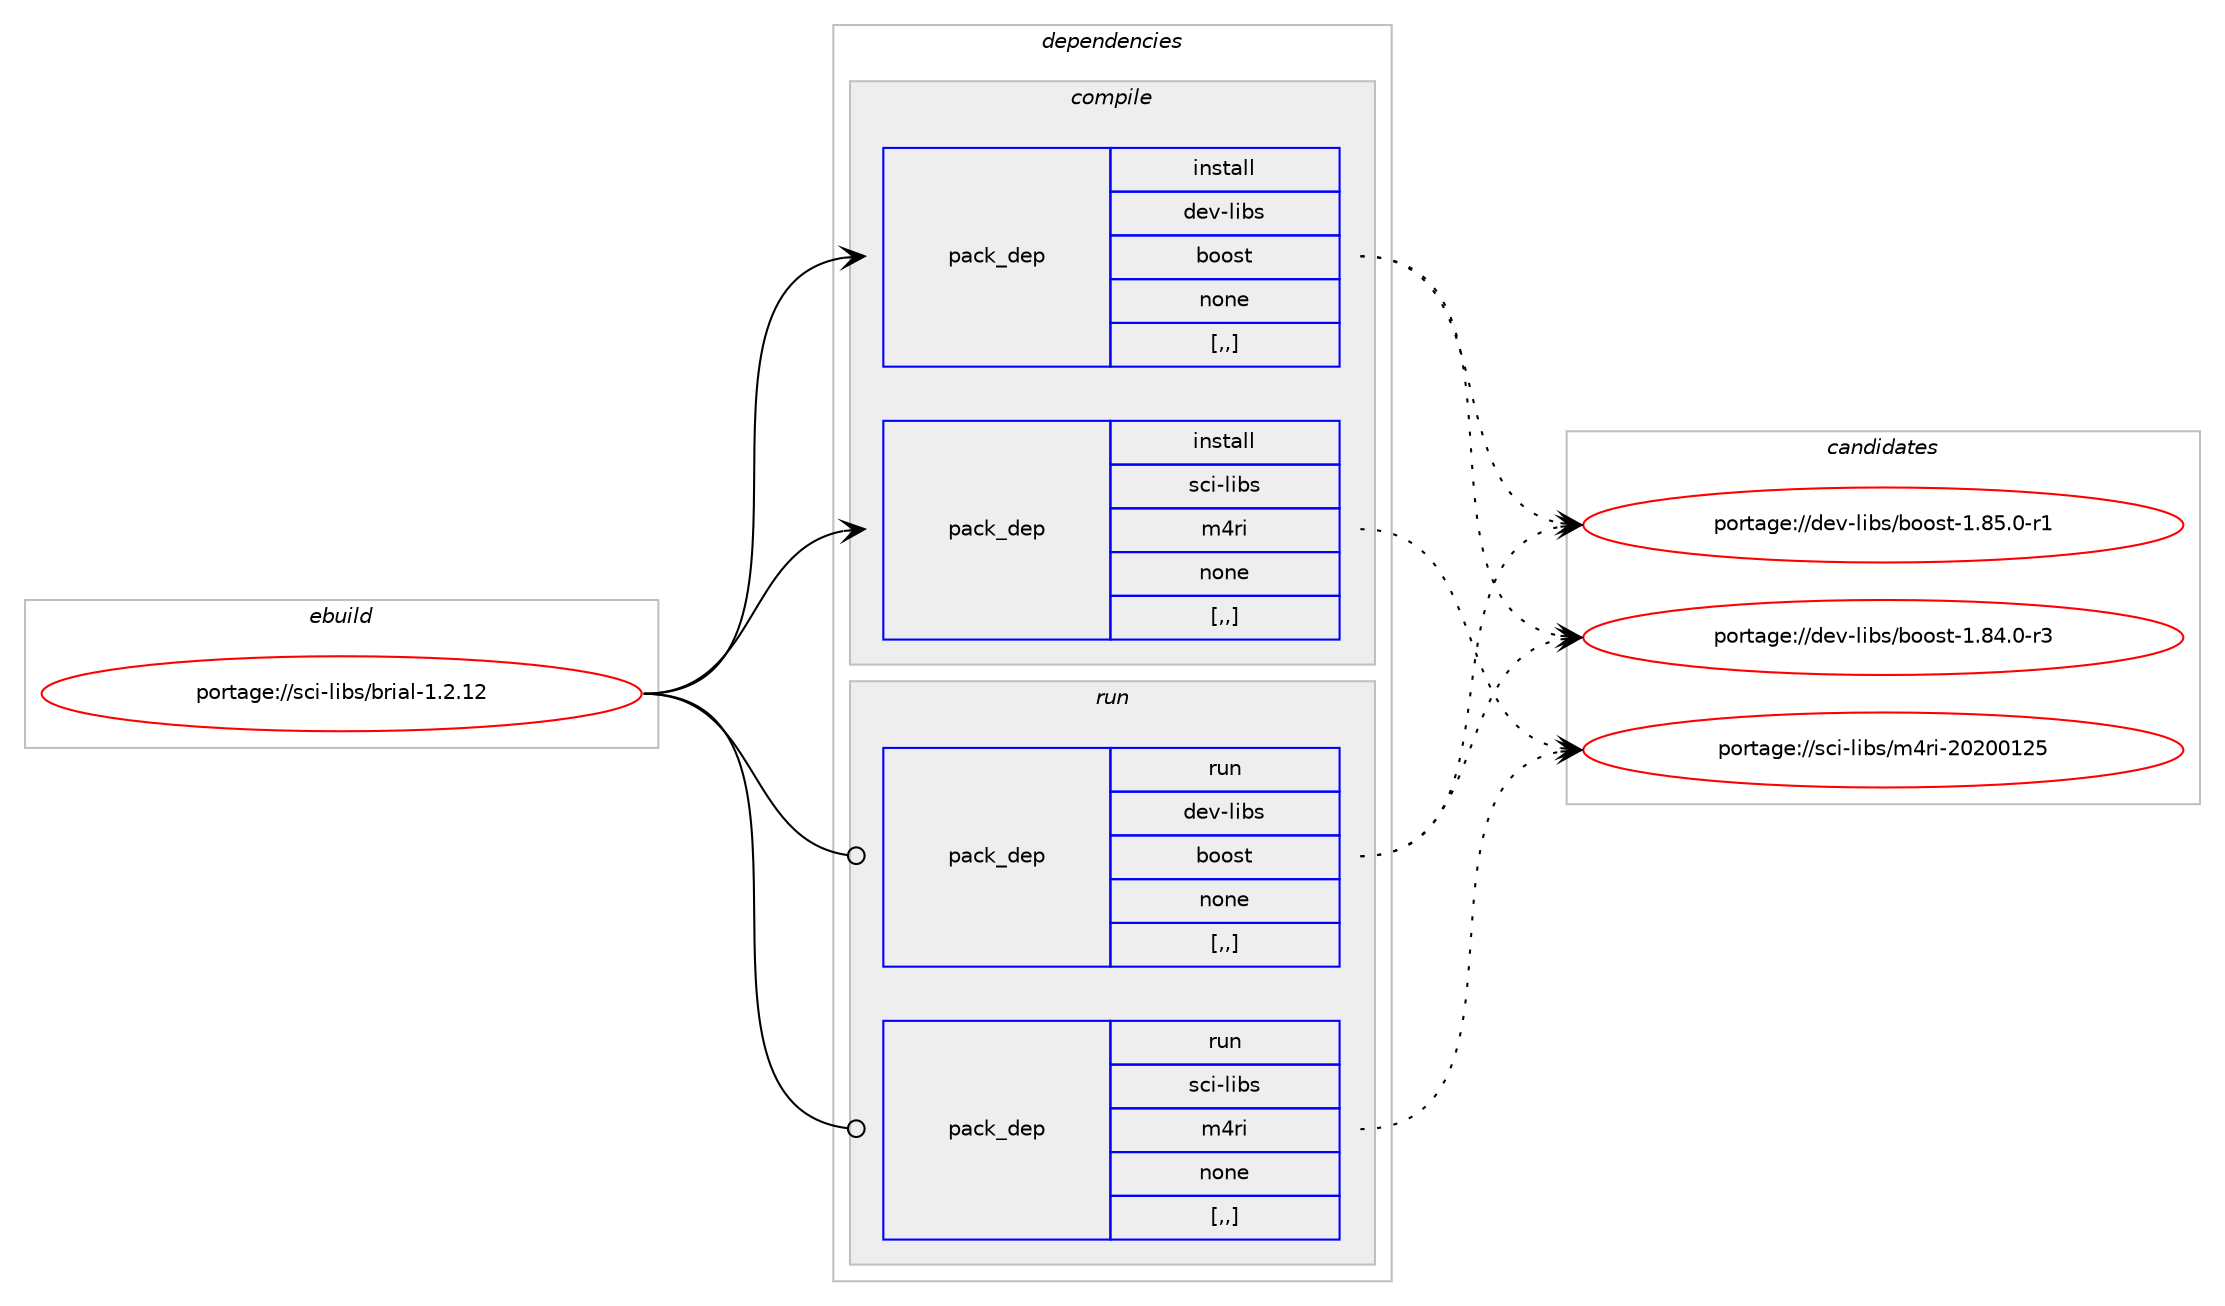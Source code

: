 digraph prolog {

# *************
# Graph options
# *************

newrank=true;
concentrate=true;
compound=true;
graph [rankdir=LR,fontname=Helvetica,fontsize=10,ranksep=1.5];#, ranksep=2.5, nodesep=0.2];
edge  [arrowhead=vee];
node  [fontname=Helvetica,fontsize=10];

# **********
# The ebuild
# **********

subgraph cluster_leftcol {
color=gray;
label=<<i>ebuild</i>>;
id [label="portage://sci-libs/brial-1.2.12", color=red, width=4, href="../sci-libs/brial-1.2.12.svg"];
}

# ****************
# The dependencies
# ****************

subgraph cluster_midcol {
color=gray;
label=<<i>dependencies</i>>;
subgraph cluster_compile {
fillcolor="#eeeeee";
style=filled;
label=<<i>compile</i>>;
subgraph pack291501 {
dependency399928 [label=<<TABLE BORDER="0" CELLBORDER="1" CELLSPACING="0" CELLPADDING="4" WIDTH="220"><TR><TD ROWSPAN="6" CELLPADDING="30">pack_dep</TD></TR><TR><TD WIDTH="110">install</TD></TR><TR><TD>dev-libs</TD></TR><TR><TD>boost</TD></TR><TR><TD>none</TD></TR><TR><TD>[,,]</TD></TR></TABLE>>, shape=none, color=blue];
}
id:e -> dependency399928:w [weight=20,style="solid",arrowhead="vee"];
subgraph pack291502 {
dependency399929 [label=<<TABLE BORDER="0" CELLBORDER="1" CELLSPACING="0" CELLPADDING="4" WIDTH="220"><TR><TD ROWSPAN="6" CELLPADDING="30">pack_dep</TD></TR><TR><TD WIDTH="110">install</TD></TR><TR><TD>sci-libs</TD></TR><TR><TD>m4ri</TD></TR><TR><TD>none</TD></TR><TR><TD>[,,]</TD></TR></TABLE>>, shape=none, color=blue];
}
id:e -> dependency399929:w [weight=20,style="solid",arrowhead="vee"];
}
subgraph cluster_compileandrun {
fillcolor="#eeeeee";
style=filled;
label=<<i>compile and run</i>>;
}
subgraph cluster_run {
fillcolor="#eeeeee";
style=filled;
label=<<i>run</i>>;
subgraph pack291503 {
dependency399930 [label=<<TABLE BORDER="0" CELLBORDER="1" CELLSPACING="0" CELLPADDING="4" WIDTH="220"><TR><TD ROWSPAN="6" CELLPADDING="30">pack_dep</TD></TR><TR><TD WIDTH="110">run</TD></TR><TR><TD>dev-libs</TD></TR><TR><TD>boost</TD></TR><TR><TD>none</TD></TR><TR><TD>[,,]</TD></TR></TABLE>>, shape=none, color=blue];
}
id:e -> dependency399930:w [weight=20,style="solid",arrowhead="odot"];
subgraph pack291504 {
dependency399931 [label=<<TABLE BORDER="0" CELLBORDER="1" CELLSPACING="0" CELLPADDING="4" WIDTH="220"><TR><TD ROWSPAN="6" CELLPADDING="30">pack_dep</TD></TR><TR><TD WIDTH="110">run</TD></TR><TR><TD>sci-libs</TD></TR><TR><TD>m4ri</TD></TR><TR><TD>none</TD></TR><TR><TD>[,,]</TD></TR></TABLE>>, shape=none, color=blue];
}
id:e -> dependency399931:w [weight=20,style="solid",arrowhead="odot"];
}
}

# **************
# The candidates
# **************

subgraph cluster_choices {
rank=same;
color=gray;
label=<<i>candidates</i>>;

subgraph choice291501 {
color=black;
nodesep=1;
choice10010111845108105981154798111111115116454946565346484511449 [label="portage://dev-libs/boost-1.85.0-r1", color=red, width=4,href="../dev-libs/boost-1.85.0-r1.svg"];
choice10010111845108105981154798111111115116454946565246484511451 [label="portage://dev-libs/boost-1.84.0-r3", color=red, width=4,href="../dev-libs/boost-1.84.0-r3.svg"];
dependency399928:e -> choice10010111845108105981154798111111115116454946565346484511449:w [style=dotted,weight="100"];
dependency399928:e -> choice10010111845108105981154798111111115116454946565246484511451:w [style=dotted,weight="100"];
}
subgraph choice291502 {
color=black;
nodesep=1;
choice1159910545108105981154710952114105455048504848495053 [label="portage://sci-libs/m4ri-20200125", color=red, width=4,href="../sci-libs/m4ri-20200125.svg"];
dependency399929:e -> choice1159910545108105981154710952114105455048504848495053:w [style=dotted,weight="100"];
}
subgraph choice291503 {
color=black;
nodesep=1;
choice10010111845108105981154798111111115116454946565346484511449 [label="portage://dev-libs/boost-1.85.0-r1", color=red, width=4,href="../dev-libs/boost-1.85.0-r1.svg"];
choice10010111845108105981154798111111115116454946565246484511451 [label="portage://dev-libs/boost-1.84.0-r3", color=red, width=4,href="../dev-libs/boost-1.84.0-r3.svg"];
dependency399930:e -> choice10010111845108105981154798111111115116454946565346484511449:w [style=dotted,weight="100"];
dependency399930:e -> choice10010111845108105981154798111111115116454946565246484511451:w [style=dotted,weight="100"];
}
subgraph choice291504 {
color=black;
nodesep=1;
choice1159910545108105981154710952114105455048504848495053 [label="portage://sci-libs/m4ri-20200125", color=red, width=4,href="../sci-libs/m4ri-20200125.svg"];
dependency399931:e -> choice1159910545108105981154710952114105455048504848495053:w [style=dotted,weight="100"];
}
}

}

